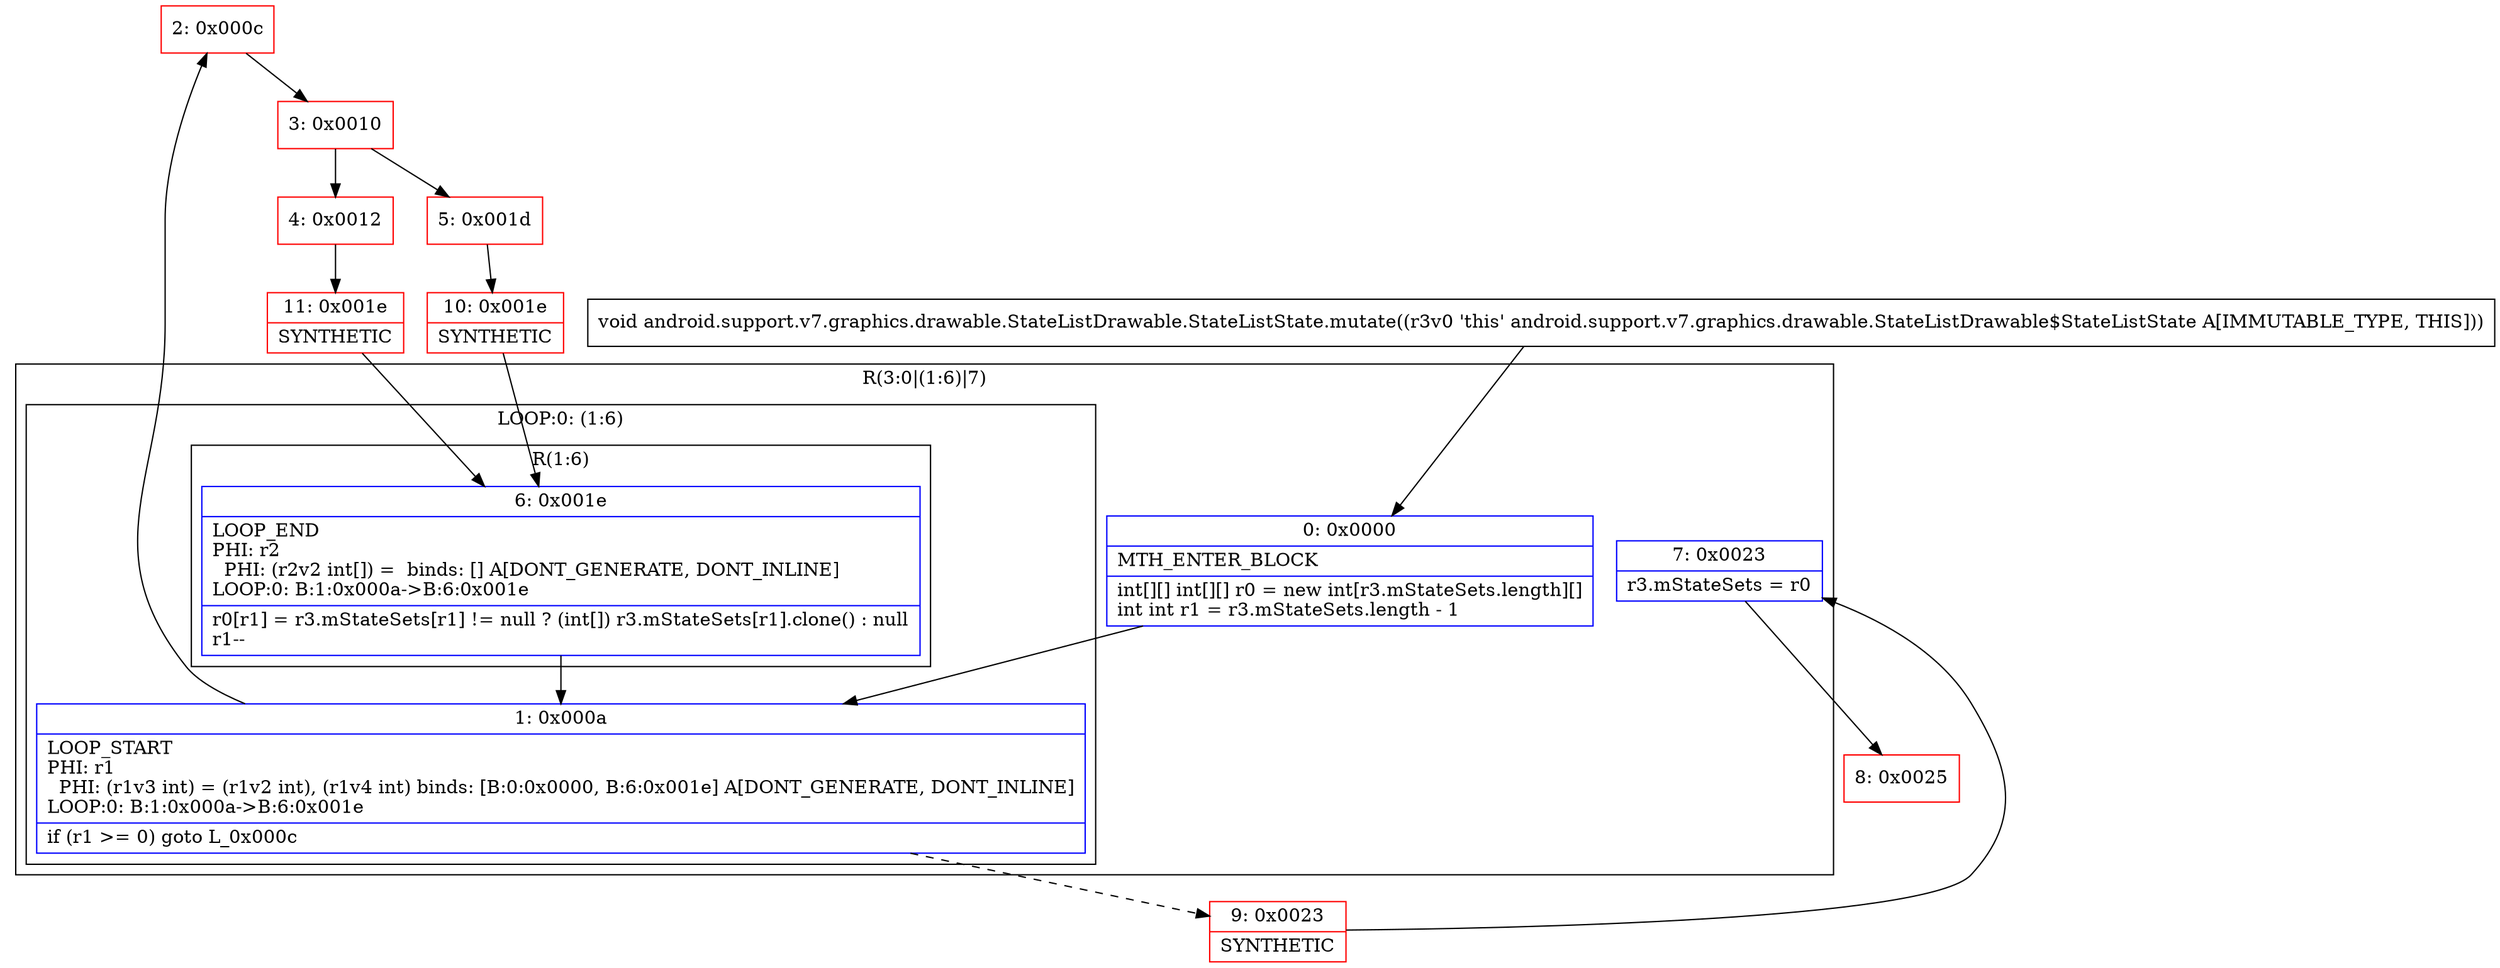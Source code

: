 digraph "CFG forandroid.support.v7.graphics.drawable.StateListDrawable.StateListState.mutate()V" {
subgraph cluster_Region_1000957945 {
label = "R(3:0|(1:6)|7)";
node [shape=record,color=blue];
Node_0 [shape=record,label="{0\:\ 0x0000|MTH_ENTER_BLOCK\l|int[][] int[][] r0 = new int[r3.mStateSets.length][]\lint int r1 = r3.mStateSets.length \- 1\l}"];
subgraph cluster_LoopRegion_132756938 {
label = "LOOP:0: (1:6)";
node [shape=record,color=blue];
Node_1 [shape=record,label="{1\:\ 0x000a|LOOP_START\lPHI: r1 \l  PHI: (r1v3 int) = (r1v2 int), (r1v4 int) binds: [B:0:0x0000, B:6:0x001e] A[DONT_GENERATE, DONT_INLINE]\lLOOP:0: B:1:0x000a\-\>B:6:0x001e\l|if (r1 \>= 0) goto L_0x000c\l}"];
subgraph cluster_Region_1516146897 {
label = "R(1:6)";
node [shape=record,color=blue];
Node_6 [shape=record,label="{6\:\ 0x001e|LOOP_END\lPHI: r2 \l  PHI: (r2v2 int[]) =  binds: [] A[DONT_GENERATE, DONT_INLINE]\lLOOP:0: B:1:0x000a\-\>B:6:0x001e\l|r0[r1] = r3.mStateSets[r1] != null ? (int[]) r3.mStateSets[r1].clone() : null\lr1\-\-\l}"];
}
}
Node_7 [shape=record,label="{7\:\ 0x0023|r3.mStateSets = r0\l}"];
}
Node_2 [shape=record,color=red,label="{2\:\ 0x000c}"];
Node_3 [shape=record,color=red,label="{3\:\ 0x0010}"];
Node_4 [shape=record,color=red,label="{4\:\ 0x0012}"];
Node_5 [shape=record,color=red,label="{5\:\ 0x001d}"];
Node_8 [shape=record,color=red,label="{8\:\ 0x0025}"];
Node_9 [shape=record,color=red,label="{9\:\ 0x0023|SYNTHETIC\l}"];
Node_10 [shape=record,color=red,label="{10\:\ 0x001e|SYNTHETIC\l}"];
Node_11 [shape=record,color=red,label="{11\:\ 0x001e|SYNTHETIC\l}"];
MethodNode[shape=record,label="{void android.support.v7.graphics.drawable.StateListDrawable.StateListState.mutate((r3v0 'this' android.support.v7.graphics.drawable.StateListDrawable$StateListState A[IMMUTABLE_TYPE, THIS])) }"];
MethodNode -> Node_0;
Node_0 -> Node_1;
Node_1 -> Node_2;
Node_1 -> Node_9[style=dashed];
Node_6 -> Node_1;
Node_7 -> Node_8;
Node_2 -> Node_3;
Node_3 -> Node_4;
Node_3 -> Node_5;
Node_4 -> Node_11;
Node_5 -> Node_10;
Node_9 -> Node_7;
Node_10 -> Node_6;
Node_11 -> Node_6;
}

